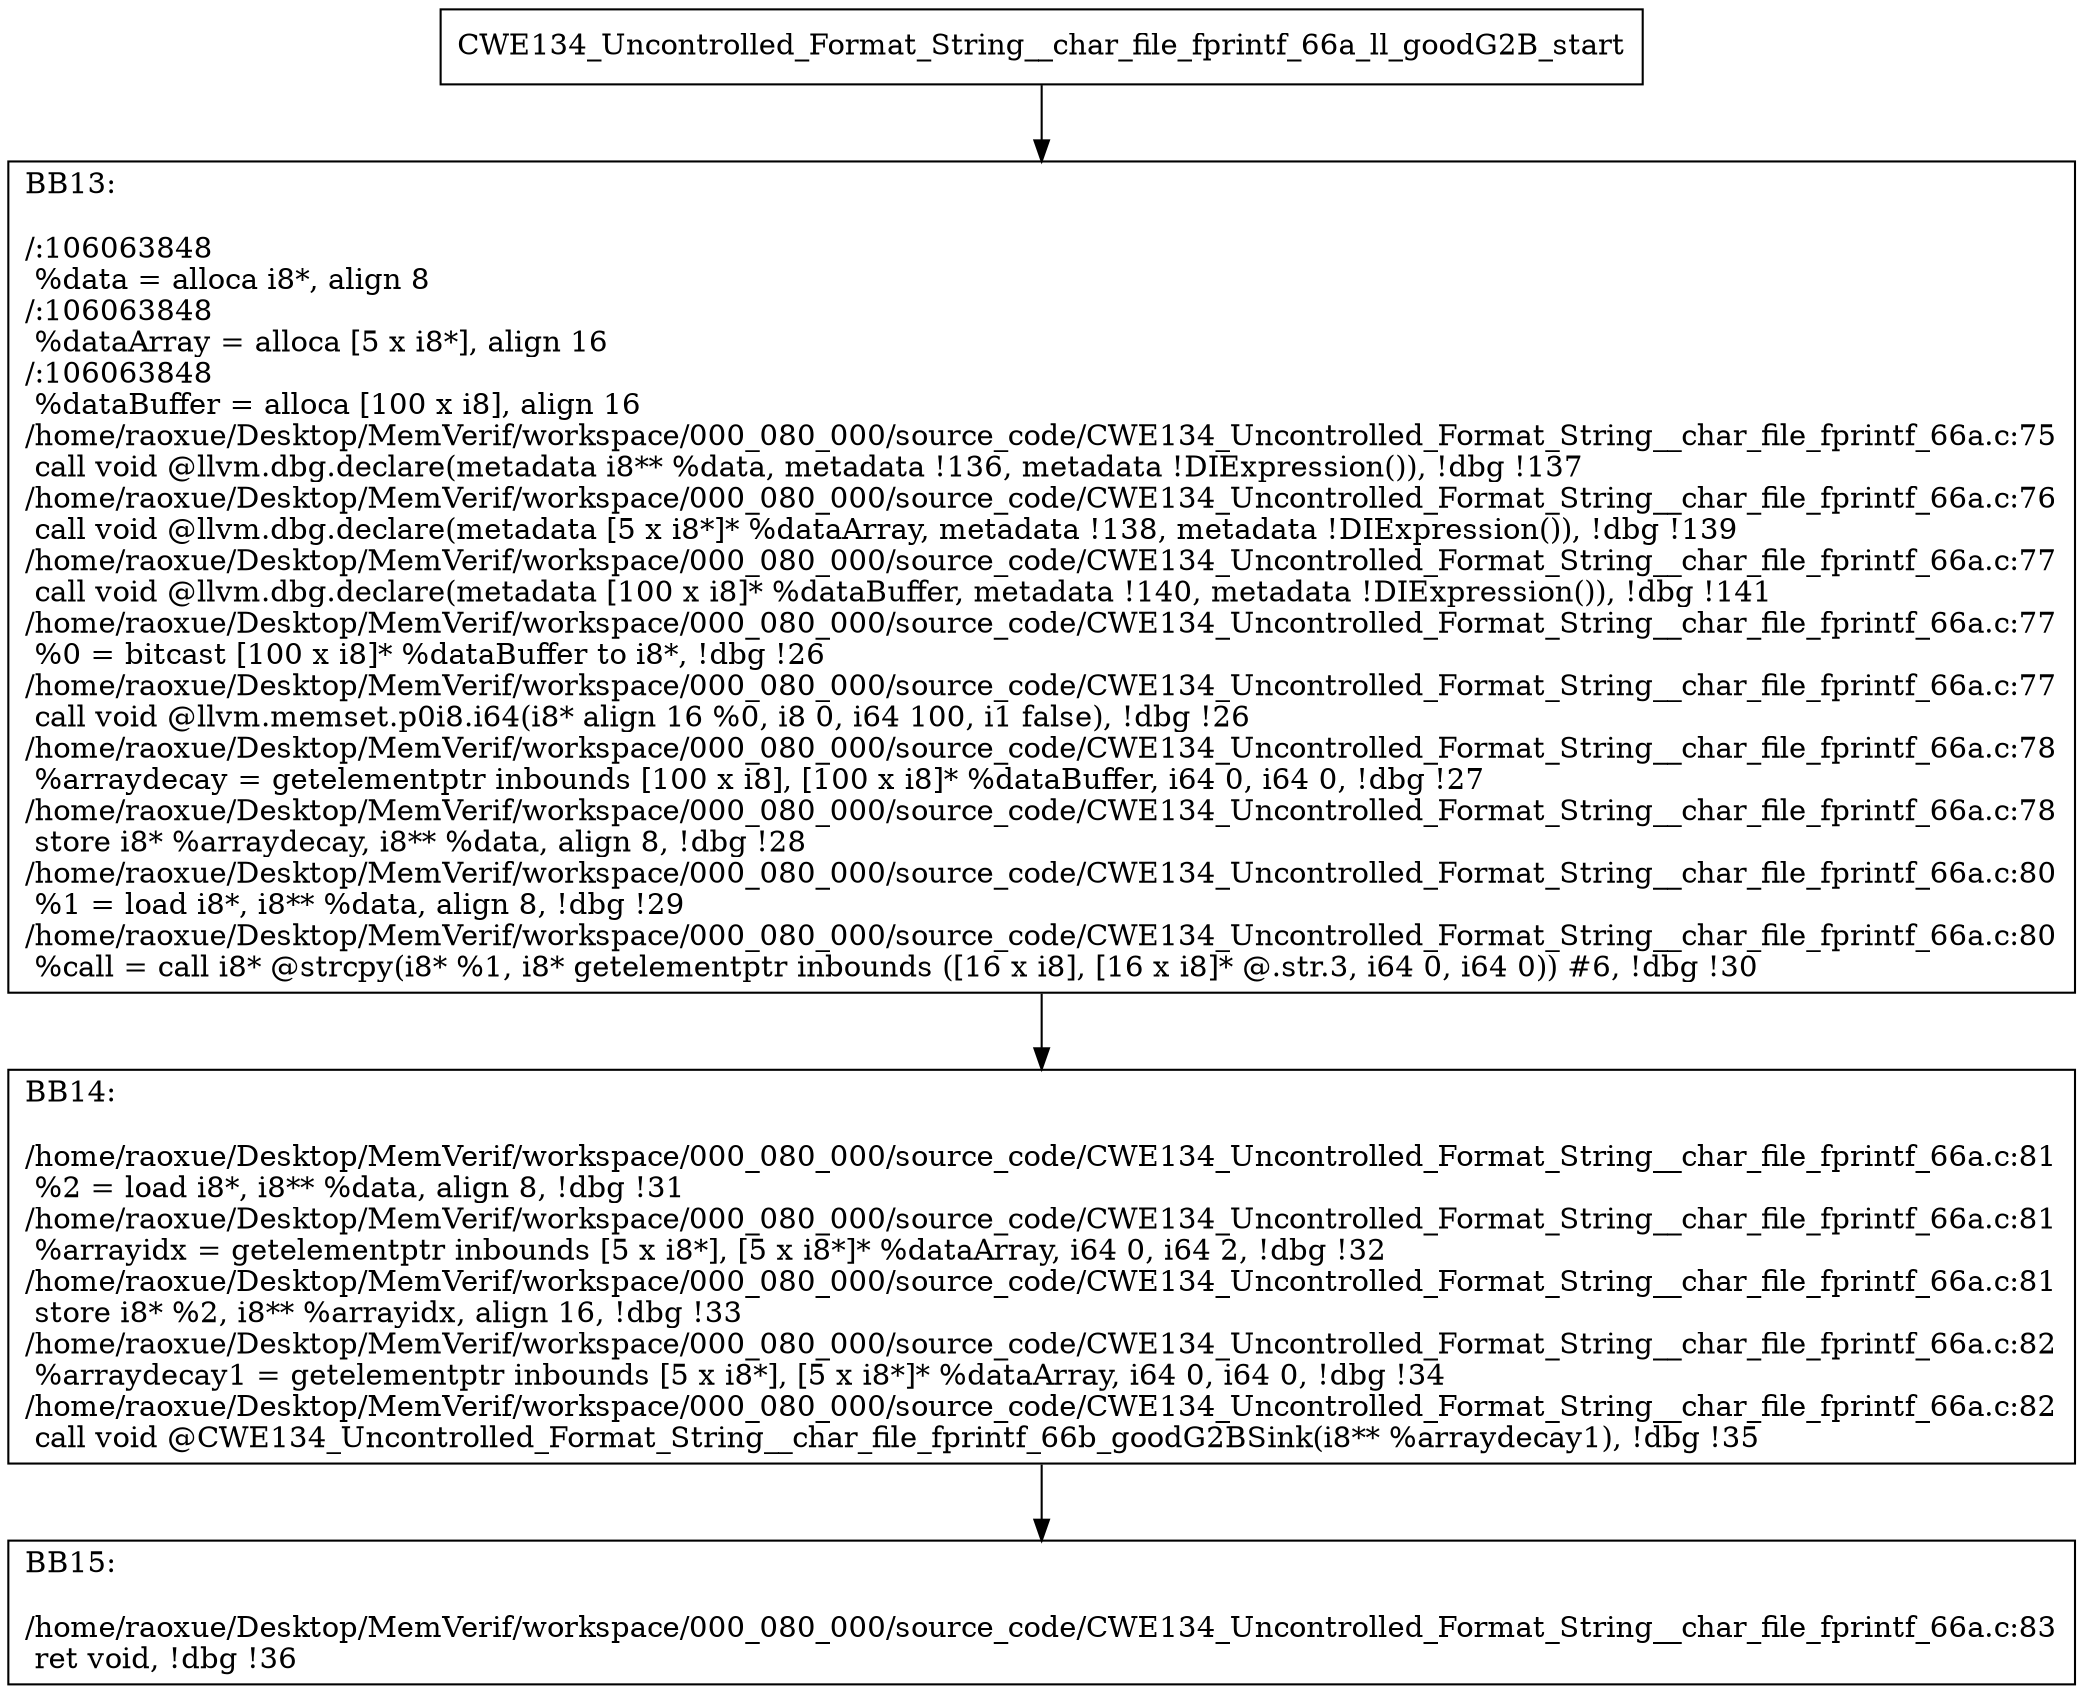 digraph "CFG for'CWE134_Uncontrolled_Format_String__char_file_fprintf_66a_ll_goodG2B' function" {
	BBCWE134_Uncontrolled_Format_String__char_file_fprintf_66a_ll_goodG2B_start[shape=record,label="{CWE134_Uncontrolled_Format_String__char_file_fprintf_66a_ll_goodG2B_start}"];
	BBCWE134_Uncontrolled_Format_String__char_file_fprintf_66a_ll_goodG2B_start-> CWE134_Uncontrolled_Format_String__char_file_fprintf_66a_ll_goodG2BBB13;
	CWE134_Uncontrolled_Format_String__char_file_fprintf_66a_ll_goodG2BBB13 [shape=record, label="{BB13:\l\l/:106063848\l
  %data = alloca i8*, align 8\l
/:106063848\l
  %dataArray = alloca [5 x i8*], align 16\l
/:106063848\l
  %dataBuffer = alloca [100 x i8], align 16\l
/home/raoxue/Desktop/MemVerif/workspace/000_080_000/source_code/CWE134_Uncontrolled_Format_String__char_file_fprintf_66a.c:75\l
  call void @llvm.dbg.declare(metadata i8** %data, metadata !136, metadata !DIExpression()), !dbg !137\l
/home/raoxue/Desktop/MemVerif/workspace/000_080_000/source_code/CWE134_Uncontrolled_Format_String__char_file_fprintf_66a.c:76\l
  call void @llvm.dbg.declare(metadata [5 x i8*]* %dataArray, metadata !138, metadata !DIExpression()), !dbg !139\l
/home/raoxue/Desktop/MemVerif/workspace/000_080_000/source_code/CWE134_Uncontrolled_Format_String__char_file_fprintf_66a.c:77\l
  call void @llvm.dbg.declare(metadata [100 x i8]* %dataBuffer, metadata !140, metadata !DIExpression()), !dbg !141\l
/home/raoxue/Desktop/MemVerif/workspace/000_080_000/source_code/CWE134_Uncontrolled_Format_String__char_file_fprintf_66a.c:77\l
  %0 = bitcast [100 x i8]* %dataBuffer to i8*, !dbg !26\l
/home/raoxue/Desktop/MemVerif/workspace/000_080_000/source_code/CWE134_Uncontrolled_Format_String__char_file_fprintf_66a.c:77\l
  call void @llvm.memset.p0i8.i64(i8* align 16 %0, i8 0, i64 100, i1 false), !dbg !26\l
/home/raoxue/Desktop/MemVerif/workspace/000_080_000/source_code/CWE134_Uncontrolled_Format_String__char_file_fprintf_66a.c:78\l
  %arraydecay = getelementptr inbounds [100 x i8], [100 x i8]* %dataBuffer, i64 0, i64 0, !dbg !27\l
/home/raoxue/Desktop/MemVerif/workspace/000_080_000/source_code/CWE134_Uncontrolled_Format_String__char_file_fprintf_66a.c:78\l
  store i8* %arraydecay, i8** %data, align 8, !dbg !28\l
/home/raoxue/Desktop/MemVerif/workspace/000_080_000/source_code/CWE134_Uncontrolled_Format_String__char_file_fprintf_66a.c:80\l
  %1 = load i8*, i8** %data, align 8, !dbg !29\l
/home/raoxue/Desktop/MemVerif/workspace/000_080_000/source_code/CWE134_Uncontrolled_Format_String__char_file_fprintf_66a.c:80\l
  %call = call i8* @strcpy(i8* %1, i8* getelementptr inbounds ([16 x i8], [16 x i8]* @.str.3, i64 0, i64 0)) #6, !dbg !30\l
}"];
	CWE134_Uncontrolled_Format_String__char_file_fprintf_66a_ll_goodG2BBB13-> CWE134_Uncontrolled_Format_String__char_file_fprintf_66a_ll_goodG2BBB14;
	CWE134_Uncontrolled_Format_String__char_file_fprintf_66a_ll_goodG2BBB14 [shape=record, label="{BB14:\l\l/home/raoxue/Desktop/MemVerif/workspace/000_080_000/source_code/CWE134_Uncontrolled_Format_String__char_file_fprintf_66a.c:81\l
  %2 = load i8*, i8** %data, align 8, !dbg !31\l
/home/raoxue/Desktop/MemVerif/workspace/000_080_000/source_code/CWE134_Uncontrolled_Format_String__char_file_fprintf_66a.c:81\l
  %arrayidx = getelementptr inbounds [5 x i8*], [5 x i8*]* %dataArray, i64 0, i64 2, !dbg !32\l
/home/raoxue/Desktop/MemVerif/workspace/000_080_000/source_code/CWE134_Uncontrolled_Format_String__char_file_fprintf_66a.c:81\l
  store i8* %2, i8** %arrayidx, align 16, !dbg !33\l
/home/raoxue/Desktop/MemVerif/workspace/000_080_000/source_code/CWE134_Uncontrolled_Format_String__char_file_fprintf_66a.c:82\l
  %arraydecay1 = getelementptr inbounds [5 x i8*], [5 x i8*]* %dataArray, i64 0, i64 0, !dbg !34\l
/home/raoxue/Desktop/MemVerif/workspace/000_080_000/source_code/CWE134_Uncontrolled_Format_String__char_file_fprintf_66a.c:82\l
  call void @CWE134_Uncontrolled_Format_String__char_file_fprintf_66b_goodG2BSink(i8** %arraydecay1), !dbg !35\l
}"];
	CWE134_Uncontrolled_Format_String__char_file_fprintf_66a_ll_goodG2BBB14-> CWE134_Uncontrolled_Format_String__char_file_fprintf_66a_ll_goodG2BBB15;
	CWE134_Uncontrolled_Format_String__char_file_fprintf_66a_ll_goodG2BBB15 [shape=record, label="{BB15:\l\l/home/raoxue/Desktop/MemVerif/workspace/000_080_000/source_code/CWE134_Uncontrolled_Format_String__char_file_fprintf_66a.c:83\l
  ret void, !dbg !36\l
}"];
}
